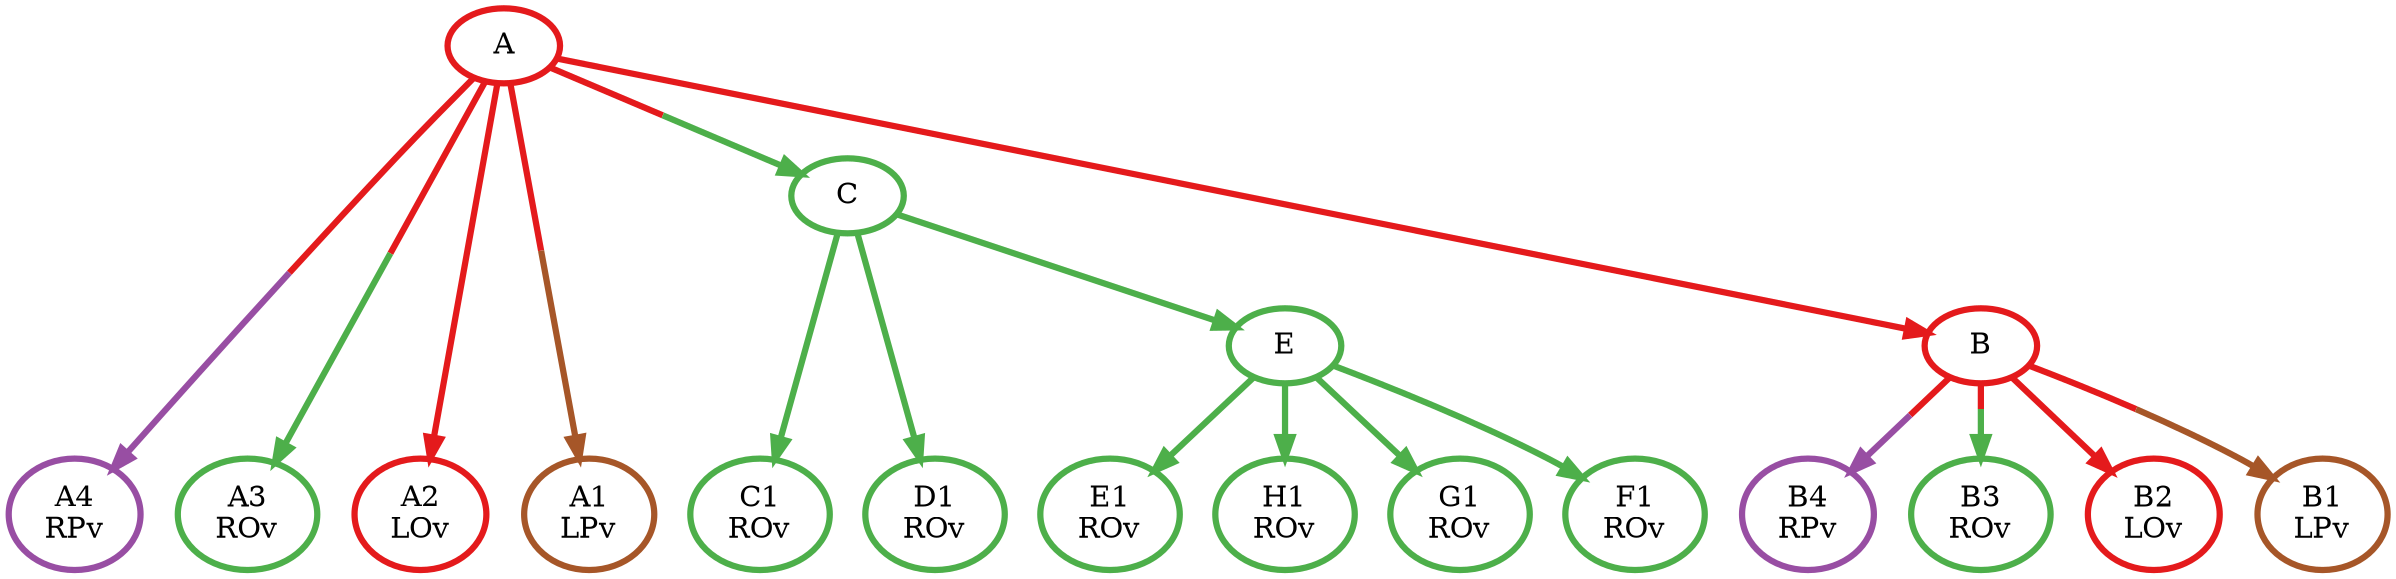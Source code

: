 digraph T {
	{
		rank=same
		17 [penwidth=3,colorscheme=set19,color=3,label="E1\nROv"]
		16 [penwidth=3,colorscheme=set19,color=3,label="C1\nROv"]
		15 [penwidth=3,colorscheme=set19,color=4,label="B4\nRPv"]
		14 [penwidth=3,colorscheme=set19,color=3,label="B3\nROv"]
		13 [penwidth=3,colorscheme=set19,color=1,label="B2\nLOv"]
		12 [penwidth=3,colorscheme=set19,color=7,label="B1\nLPv"]
		11 [penwidth=3,colorscheme=set19,color=4,label="A4\nRPv"]
		10 [penwidth=3,colorscheme=set19,color=3,label="A3\nROv"]
		9 [penwidth=3,colorscheme=set19,color=1,label="A2\nLOv"]
		8 [penwidth=3,colorscheme=set19,color=7,label="A1\nLPv"]
		7 [penwidth=3,colorscheme=set19,color=3,label="H1\nROv"]
		6 [penwidth=3,colorscheme=set19,color=3,label="G1\nROv"]
		5 [penwidth=3,colorscheme=set19,color=3,label="F1\nROv"]
		3 [penwidth=3,colorscheme=set19,color=3,label="D1\nROv"]
	}
	4 [penwidth=3,colorscheme=set19,color=3,label="E"]
	2 [penwidth=3,colorscheme=set19,color=3,label="C"]
	1 [penwidth=3,colorscheme=set19,color=1,label="B"]
	0 [penwidth=3,colorscheme=set19,color=1,label="A"]
	4 -> 17 [penwidth=3,colorscheme=set19,color=3]
	4 -> 7 [penwidth=3,colorscheme=set19,color=3]
	4 -> 6 [penwidth=3,colorscheme=set19,color=3]
	4 -> 5 [penwidth=3,colorscheme=set19,color=3]
	2 -> 16 [penwidth=3,colorscheme=set19,color=3]
	2 -> 4 [penwidth=3,colorscheme=set19,color=3]
	2 -> 3 [penwidth=3,colorscheme=set19,color=3]
	1 -> 15 [penwidth=3,colorscheme=set19,color="1;0.5:4"]
	1 -> 14 [penwidth=3,colorscheme=set19,color="1;0.5:3"]
	1 -> 13 [penwidth=3,colorscheme=set19,color=1]
	1 -> 12 [penwidth=3,colorscheme=set19,color="1;0.5:7"]
	0 -> 11 [penwidth=3,colorscheme=set19,color="1;0.5:4"]
	0 -> 10 [penwidth=3,colorscheme=set19,color="1;0.5:3"]
	0 -> 9 [penwidth=3,colorscheme=set19,color=1]
	0 -> 8 [penwidth=3,colorscheme=set19,color="1;0.5:7"]
	0 -> 2 [penwidth=3,colorscheme=set19,color="1;0.5:3"]
	0 -> 1 [penwidth=3,colorscheme=set19,color=1]
}
